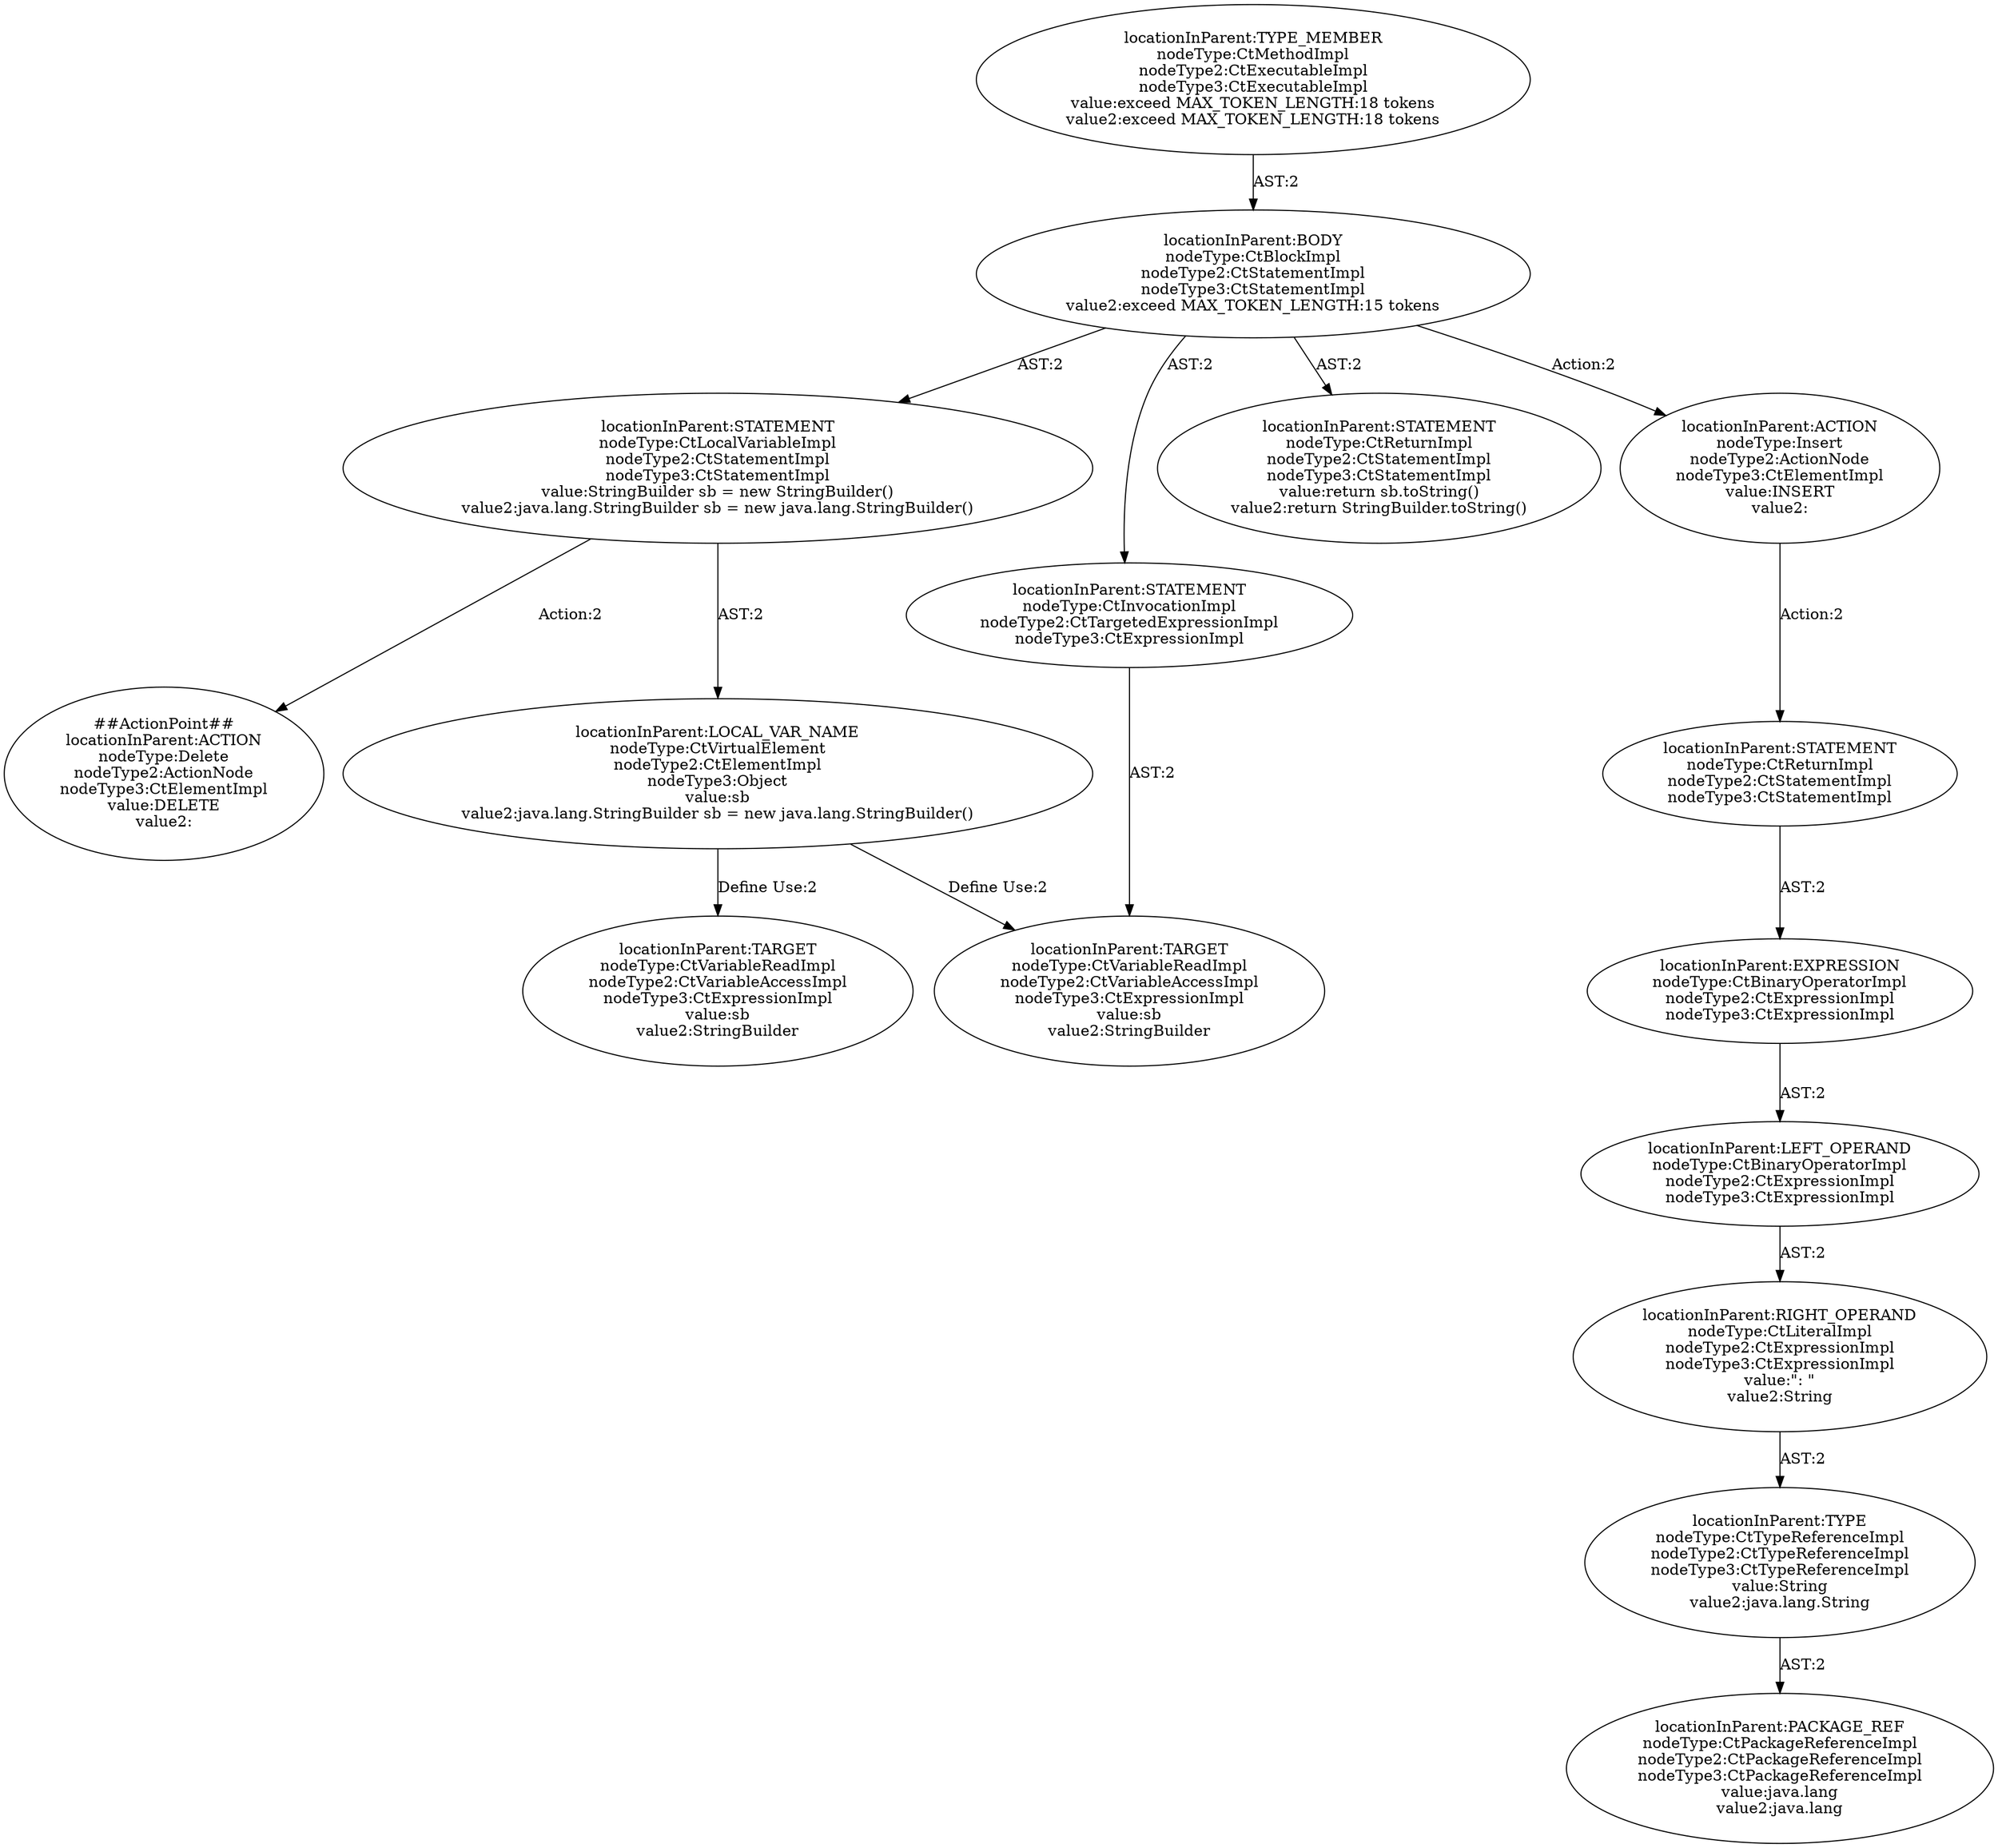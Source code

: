 digraph "Pattern" {
0 [label="##ActionPoint##
locationInParent:ACTION
nodeType:Delete
nodeType2:ActionNode
nodeType3:CtElementImpl
value:DELETE
value2:" shape=ellipse]
1 [label="locationInParent:STATEMENT
nodeType:CtLocalVariableImpl
nodeType2:CtStatementImpl
nodeType3:CtStatementImpl
value:StringBuilder sb = new StringBuilder()
value2:java.lang.StringBuilder sb = new java.lang.StringBuilder()" shape=ellipse]
2 [label="locationInParent:BODY
nodeType:CtBlockImpl
nodeType2:CtStatementImpl
nodeType3:CtStatementImpl
value2:exceed MAX_TOKEN_LENGTH:15 tokens" shape=ellipse]
3 [label="locationInParent:TYPE_MEMBER
nodeType:CtMethodImpl
nodeType2:CtExecutableImpl
nodeType3:CtExecutableImpl
value:exceed MAX_TOKEN_LENGTH:18 tokens
value2:exceed MAX_TOKEN_LENGTH:18 tokens" shape=ellipse]
4 [label="locationInParent:STATEMENT
nodeType:CtInvocationImpl
nodeType2:CtTargetedExpressionImpl
nodeType3:CtExpressionImpl" shape=ellipse]
5 [label="locationInParent:STATEMENT
nodeType:CtReturnImpl
nodeType2:CtStatementImpl
nodeType3:CtStatementImpl
value:return sb.toString()
value2:return StringBuilder.toString()" shape=ellipse]
6 [label="locationInParent:ACTION
nodeType:Insert
nodeType2:ActionNode
nodeType3:CtElementImpl
value:INSERT
value2:" shape=ellipse]
7 [label="locationInParent:STATEMENT
nodeType:CtReturnImpl
nodeType2:CtStatementImpl
nodeType3:CtStatementImpl" shape=ellipse]
8 [label="locationInParent:EXPRESSION
nodeType:CtBinaryOperatorImpl
nodeType2:CtExpressionImpl
nodeType3:CtExpressionImpl" shape=ellipse]
9 [label="locationInParent:LEFT_OPERAND
nodeType:CtBinaryOperatorImpl
nodeType2:CtExpressionImpl
nodeType3:CtExpressionImpl" shape=ellipse]
10 [label="locationInParent:RIGHT_OPERAND
nodeType:CtLiteralImpl
nodeType2:CtExpressionImpl
nodeType3:CtExpressionImpl
value:\": \"
value2:String" shape=ellipse]
11 [label="locationInParent:TYPE
nodeType:CtTypeReferenceImpl
nodeType2:CtTypeReferenceImpl
nodeType3:CtTypeReferenceImpl
value:String
value2:java.lang.String" shape=ellipse]
12 [label="locationInParent:PACKAGE_REF
nodeType:CtPackageReferenceImpl
nodeType2:CtPackageReferenceImpl
nodeType3:CtPackageReferenceImpl
value:java.lang
value2:java.lang" shape=ellipse]
13 [label="locationInParent:LOCAL_VAR_NAME
nodeType:CtVirtualElement
nodeType2:CtElementImpl
nodeType3:Object
value:sb
value2:java.lang.StringBuilder sb = new java.lang.StringBuilder()" shape=ellipse]
14 [label="locationInParent:TARGET
nodeType:CtVariableReadImpl
nodeType2:CtVariableAccessImpl
nodeType3:CtExpressionImpl
value:sb
value2:StringBuilder" shape=ellipse]
15 [label="locationInParent:TARGET
nodeType:CtVariableReadImpl
nodeType2:CtVariableAccessImpl
nodeType3:CtExpressionImpl
value:sb
value2:StringBuilder" shape=ellipse]
1 -> 0 [label="Action:2"];
1 -> 13 [label="AST:2"];
2 -> 1 [label="AST:2"];
2 -> 4 [label="AST:2"];
2 -> 5 [label="AST:2"];
2 -> 6 [label="Action:2"];
3 -> 2 [label="AST:2"];
4 -> 14 [label="AST:2"];
6 -> 7 [label="Action:2"];
7 -> 8 [label="AST:2"];
8 -> 9 [label="AST:2"];
9 -> 10 [label="AST:2"];
10 -> 11 [label="AST:2"];
11 -> 12 [label="AST:2"];
13 -> 14 [label="Define Use:2"];
13 -> 15 [label="Define Use:2"];
}